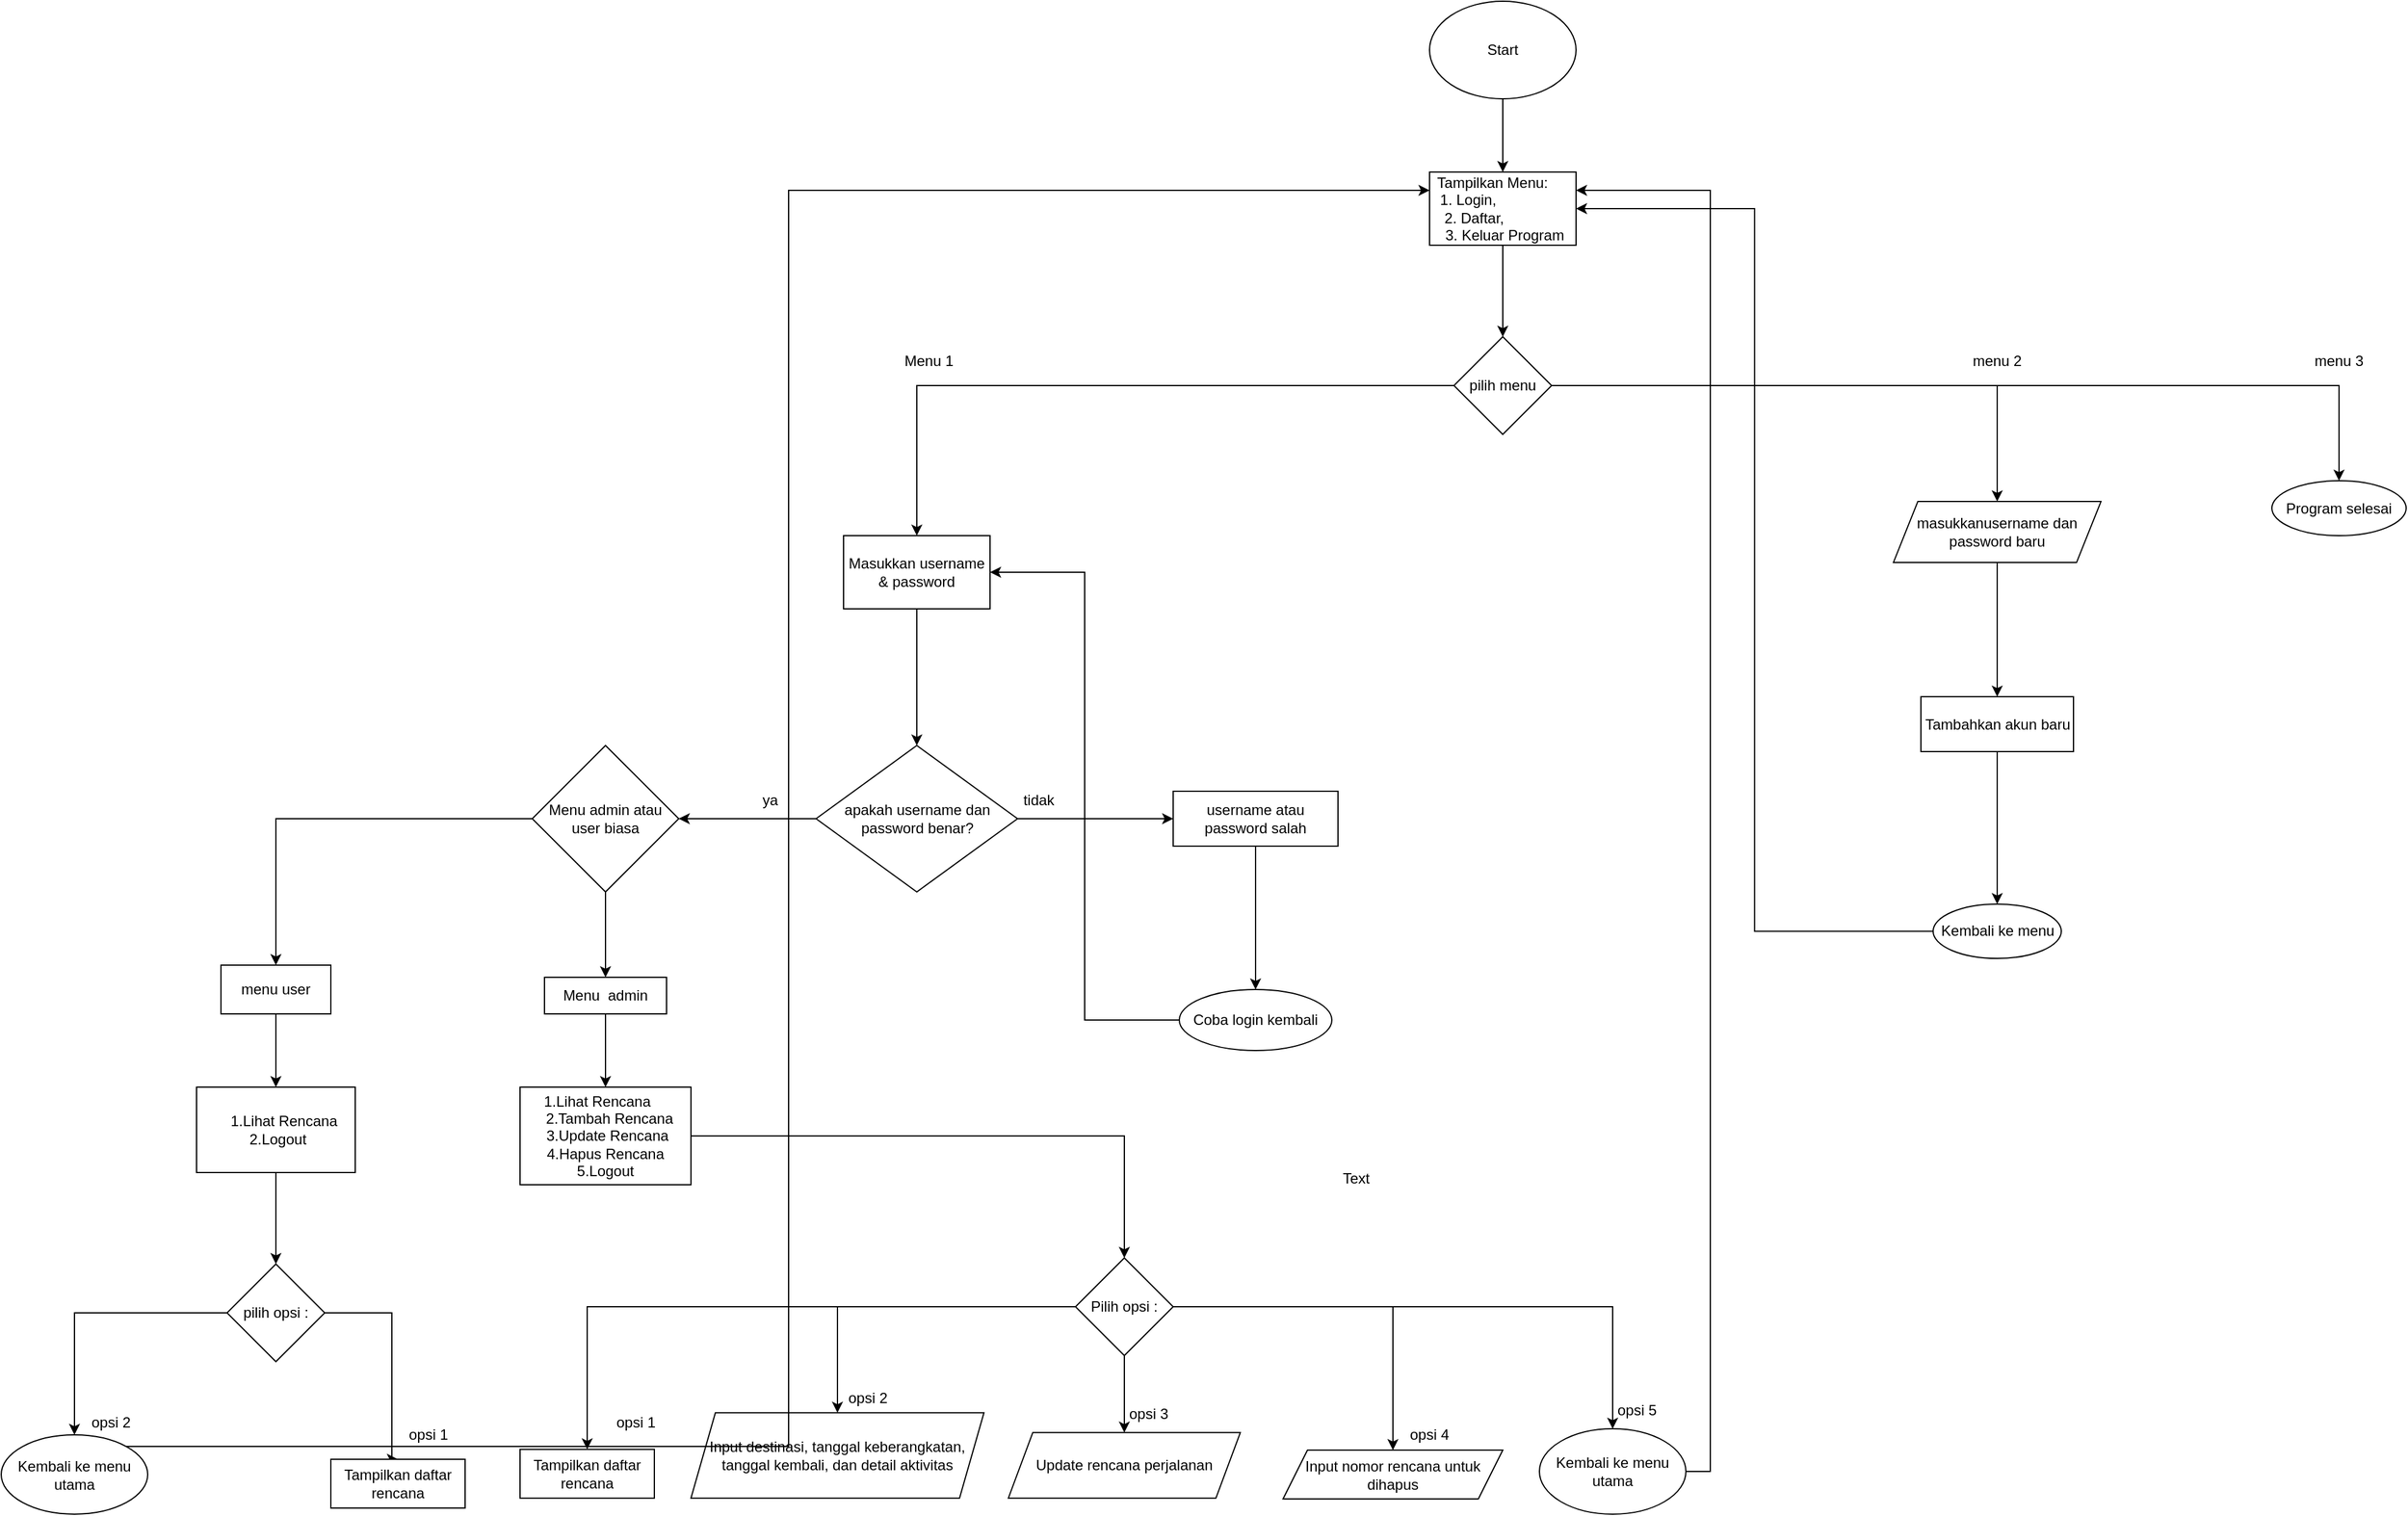 <mxfile version="24.7.17">
  <diagram name="Page-1" id="IYykgGr9SaHLn3VuO_ow">
    <mxGraphModel dx="1720" dy="1533" grid="1" gridSize="10" guides="1" tooltips="1" connect="1" arrows="1" fold="1" page="0" pageScale="1" pageWidth="850" pageHeight="1100" math="0" shadow="0">
      <root>
        <mxCell id="0" />
        <mxCell id="1" parent="0" />
        <mxCell id="zGrwoCRxle4DZqF5bbJZ-7" value="" style="edgeStyle=orthogonalEdgeStyle;rounded=0;orthogonalLoop=1;jettySize=auto;html=1;" parent="1" source="zGrwoCRxle4DZqF5bbJZ-2" target="zGrwoCRxle4DZqF5bbJZ-4" edge="1">
          <mxGeometry relative="1" as="geometry" />
        </mxCell>
        <mxCell id="zGrwoCRxle4DZqF5bbJZ-2" value="Start" style="ellipse;whiteSpace=wrap;html=1;" parent="1" vertex="1">
          <mxGeometry x="760" y="30" width="120" height="80" as="geometry" />
        </mxCell>
        <mxCell id="zGrwoCRxle4DZqF5bbJZ-66" style="edgeStyle=orthogonalEdgeStyle;rounded=0;orthogonalLoop=1;jettySize=auto;html=1;exitX=0.5;exitY=1;exitDx=0;exitDy=0;entryX=0.5;entryY=0;entryDx=0;entryDy=0;" parent="1" source="zGrwoCRxle4DZqF5bbJZ-4" target="zGrwoCRxle4DZqF5bbJZ-10" edge="1">
          <mxGeometry relative="1" as="geometry" />
        </mxCell>
        <mxCell id="zGrwoCRxle4DZqF5bbJZ-4" value="Tampilkan Menu:&amp;nbsp; &amp;nbsp; &amp;nbsp; 1. Login,&amp;nbsp; &amp;nbsp; &amp;nbsp; &amp;nbsp; &amp;nbsp; &amp;nbsp; &amp;nbsp; &amp;nbsp; &amp;nbsp; &amp;nbsp;2. Daftar,&amp;nbsp; &amp;nbsp; &amp;nbsp; &amp;nbsp; &amp;nbsp; &amp;nbsp; &amp;nbsp; &amp;nbsp; &amp;nbsp;3. Keluar Program" style="rounded=0;whiteSpace=wrap;html=1;" parent="1" vertex="1">
          <mxGeometry x="760" y="170" width="120" height="60" as="geometry" />
        </mxCell>
        <mxCell id="zGrwoCRxle4DZqF5bbJZ-71" value="" style="edgeStyle=orthogonalEdgeStyle;rounded=0;orthogonalLoop=1;jettySize=auto;html=1;" parent="1" source="zGrwoCRxle4DZqF5bbJZ-10" target="zGrwoCRxle4DZqF5bbJZ-70" edge="1">
          <mxGeometry relative="1" as="geometry" />
        </mxCell>
        <mxCell id="zGrwoCRxle4DZqF5bbJZ-83" style="edgeStyle=orthogonalEdgeStyle;rounded=0;orthogonalLoop=1;jettySize=auto;html=1;exitX=1;exitY=0.5;exitDx=0;exitDy=0;entryX=0.5;entryY=0;entryDx=0;entryDy=0;" parent="1" source="zGrwoCRxle4DZqF5bbJZ-10" target="zGrwoCRxle4DZqF5bbJZ-80" edge="1">
          <mxGeometry relative="1" as="geometry" />
        </mxCell>
        <mxCell id="zGrwoCRxle4DZqF5bbJZ-10" value="pilih menu" style="rhombus;whiteSpace=wrap;html=1;rounded=0;" parent="1" vertex="1">
          <mxGeometry x="780" y="305" width="80" height="80" as="geometry" />
        </mxCell>
        <mxCell id="zGrwoCRxle4DZqF5bbJZ-17" value="" style="edgeStyle=orthogonalEdgeStyle;rounded=0;orthogonalLoop=1;jettySize=auto;html=1;" parent="1" source="zGrwoCRxle4DZqF5bbJZ-14" target="zGrwoCRxle4DZqF5bbJZ-16" edge="1">
          <mxGeometry relative="1" as="geometry" />
        </mxCell>
        <mxCell id="zGrwoCRxle4DZqF5bbJZ-14" value="Menu&amp;nbsp; admin" style="whiteSpace=wrap;html=1;rounded=0;" parent="1" vertex="1">
          <mxGeometry x="35" y="830" width="100" height="30" as="geometry" />
        </mxCell>
        <mxCell id="zGrwoCRxle4DZqF5bbJZ-21" value="" style="edgeStyle=orthogonalEdgeStyle;rounded=0;orthogonalLoop=1;jettySize=auto;html=1;" parent="1" source="zGrwoCRxle4DZqF5bbJZ-16" target="zGrwoCRxle4DZqF5bbJZ-20" edge="1">
          <mxGeometry relative="1" as="geometry" />
        </mxCell>
        <mxCell id="zGrwoCRxle4DZqF5bbJZ-16" value="&amp;nbsp; &amp;nbsp; &amp;nbsp;1.Lihat Rencana&amp;nbsp; &amp;nbsp; &amp;nbsp; &amp;nbsp; &amp;nbsp; &amp;nbsp; 2.Tambah Rencana&lt;div&gt;&amp;nbsp;3.Update Rencana&lt;div&gt;4.Hapus Rencana&lt;div&gt;5.Logout&lt;/div&gt;&lt;/div&gt;&lt;/div&gt;" style="whiteSpace=wrap;html=1;rounded=0;" parent="1" vertex="1">
          <mxGeometry x="15" y="920" width="140" height="80" as="geometry" />
        </mxCell>
        <mxCell id="zGrwoCRxle4DZqF5bbJZ-23" value="" style="edgeStyle=orthogonalEdgeStyle;rounded=0;orthogonalLoop=1;jettySize=auto;html=1;" parent="1" source="zGrwoCRxle4DZqF5bbJZ-20" target="zGrwoCRxle4DZqF5bbJZ-22" edge="1">
          <mxGeometry relative="1" as="geometry" />
        </mxCell>
        <mxCell id="zGrwoCRxle4DZqF5bbJZ-27" value="" style="edgeStyle=orthogonalEdgeStyle;rounded=0;orthogonalLoop=1;jettySize=auto;html=1;" parent="1" source="zGrwoCRxle4DZqF5bbJZ-20" target="zGrwoCRxle4DZqF5bbJZ-26" edge="1">
          <mxGeometry relative="1" as="geometry" />
        </mxCell>
        <mxCell id="zGrwoCRxle4DZqF5bbJZ-32" style="edgeStyle=orthogonalEdgeStyle;rounded=0;orthogonalLoop=1;jettySize=auto;html=1;exitX=1;exitY=0.5;exitDx=0;exitDy=0;entryX=0.5;entryY=0;entryDx=0;entryDy=0;" parent="1" source="zGrwoCRxle4DZqF5bbJZ-20" target="zGrwoCRxle4DZqF5bbJZ-30" edge="1">
          <mxGeometry relative="1" as="geometry" />
        </mxCell>
        <mxCell id="zGrwoCRxle4DZqF5bbJZ-48" style="edgeStyle=orthogonalEdgeStyle;rounded=0;orthogonalLoop=1;jettySize=auto;html=1;exitX=1;exitY=0.5;exitDx=0;exitDy=0;entryX=0.5;entryY=0;entryDx=0;entryDy=0;" parent="1" source="zGrwoCRxle4DZqF5bbJZ-20" target="zGrwoCRxle4DZqF5bbJZ-35" edge="1">
          <mxGeometry relative="1" as="geometry" />
        </mxCell>
        <mxCell id="gbRhwFINPfuc-03X5sIJ-3" style="edgeStyle=orthogonalEdgeStyle;rounded=0;orthogonalLoop=1;jettySize=auto;html=1;exitX=0.5;exitY=1;exitDx=0;exitDy=0;" parent="1" source="zGrwoCRxle4DZqF5bbJZ-20" target="zGrwoCRxle4DZqF5bbJZ-28" edge="1">
          <mxGeometry relative="1" as="geometry" />
        </mxCell>
        <mxCell id="zGrwoCRxle4DZqF5bbJZ-20" value="Pilih opsi :" style="rhombus;whiteSpace=wrap;html=1;rounded=0;" parent="1" vertex="1">
          <mxGeometry x="470" y="1060" width="80" height="80" as="geometry" />
        </mxCell>
        <mxCell id="zGrwoCRxle4DZqF5bbJZ-22" value="Tampilkan daftar rencana" style="rounded=0;whiteSpace=wrap;html=1;" parent="1" vertex="1">
          <mxGeometry x="15" y="1216.88" width="110" height="40" as="geometry" />
        </mxCell>
        <mxCell id="zGrwoCRxle4DZqF5bbJZ-26" value="Input destinasi, tanggal keberangkatan, tanggal kembali, dan detail aktivitas" style="shape=parallelogram;perimeter=parallelogramPerimeter;whiteSpace=wrap;html=1;fixedSize=1;rounded=0;" parent="1" vertex="1">
          <mxGeometry x="155" y="1186.88" width="240" height="70" as="geometry" />
        </mxCell>
        <mxCell id="zGrwoCRxle4DZqF5bbJZ-28" value="Update rencana perjalanan" style="shape=parallelogram;perimeter=parallelogramPerimeter;whiteSpace=wrap;html=1;fixedSize=1;rounded=0;" parent="1" vertex="1">
          <mxGeometry x="415" y="1203.13" width="190" height="53.75" as="geometry" />
        </mxCell>
        <mxCell id="zGrwoCRxle4DZqF5bbJZ-30" value="Input nomor rencana untuk dihapus" style="shape=parallelogram;perimeter=parallelogramPerimeter;whiteSpace=wrap;html=1;fixedSize=1;rounded=0;" parent="1" vertex="1">
          <mxGeometry x="640" y="1217.5" width="180" height="40" as="geometry" />
        </mxCell>
        <mxCell id="zGrwoCRxle4DZqF5bbJZ-49" style="edgeStyle=orthogonalEdgeStyle;rounded=0;orthogonalLoop=1;jettySize=auto;html=1;exitX=1;exitY=0.5;exitDx=0;exitDy=0;entryX=1;entryY=0.25;entryDx=0;entryDy=0;" parent="1" source="zGrwoCRxle4DZqF5bbJZ-35" target="zGrwoCRxle4DZqF5bbJZ-4" edge="1">
          <mxGeometry relative="1" as="geometry" />
        </mxCell>
        <mxCell id="zGrwoCRxle4DZqF5bbJZ-35" value="Kembali ke menu utama" style="ellipse;whiteSpace=wrap;html=1;" parent="1" vertex="1">
          <mxGeometry x="850" y="1200" width="120" height="70" as="geometry" />
        </mxCell>
        <mxCell id="zGrwoCRxle4DZqF5bbJZ-38" value="" style="edgeStyle=orthogonalEdgeStyle;rounded=0;orthogonalLoop=1;jettySize=auto;html=1;" parent="1" source="zGrwoCRxle4DZqF5bbJZ-10" target="zGrwoCRxle4DZqF5bbJZ-37" edge="1">
          <mxGeometry relative="1" as="geometry">
            <mxPoint x="385" y="430" as="sourcePoint" />
            <mxPoint x="320" y="500" as="targetPoint" />
          </mxGeometry>
        </mxCell>
        <mxCell id="zGrwoCRxle4DZqF5bbJZ-43" style="edgeStyle=orthogonalEdgeStyle;rounded=0;orthogonalLoop=1;jettySize=auto;html=1;exitX=0.5;exitY=1;exitDx=0;exitDy=0;entryX=0.5;entryY=0;entryDx=0;entryDy=0;" parent="1" source="zGrwoCRxle4DZqF5bbJZ-37" target="zGrwoCRxle4DZqF5bbJZ-42" edge="1">
          <mxGeometry relative="1" as="geometry" />
        </mxCell>
        <mxCell id="zGrwoCRxle4DZqF5bbJZ-37" value="Masukkan username &amp;amp; password" style="rounded=0;whiteSpace=wrap;html=1;" parent="1" vertex="1">
          <mxGeometry x="280" y="468" width="120" height="60" as="geometry" />
        </mxCell>
        <mxCell id="zGrwoCRxle4DZqF5bbJZ-51" value="" style="edgeStyle=orthogonalEdgeStyle;rounded=0;orthogonalLoop=1;jettySize=auto;html=1;" parent="1" source="zGrwoCRxle4DZqF5bbJZ-42" target="zGrwoCRxle4DZqF5bbJZ-50" edge="1">
          <mxGeometry relative="1" as="geometry" />
        </mxCell>
        <mxCell id="zGrwoCRxle4DZqF5bbJZ-82" style="edgeStyle=orthogonalEdgeStyle;rounded=0;orthogonalLoop=1;jettySize=auto;html=1;entryX=1;entryY=0.5;entryDx=0;entryDy=0;" parent="1" source="zGrwoCRxle4DZqF5bbJZ-42" target="zGrwoCRxle4DZqF5bbJZ-81" edge="1">
          <mxGeometry relative="1" as="geometry" />
        </mxCell>
        <mxCell id="zGrwoCRxle4DZqF5bbJZ-42" value="apakah username dan password benar?" style="rhombus;whiteSpace=wrap;html=1;" parent="1" vertex="1">
          <mxGeometry x="257.5" y="640" width="165" height="120" as="geometry" />
        </mxCell>
        <mxCell id="zGrwoCRxle4DZqF5bbJZ-53" style="edgeStyle=orthogonalEdgeStyle;rounded=0;orthogonalLoop=1;jettySize=auto;html=1;exitX=0.5;exitY=1;exitDx=0;exitDy=0;entryX=0.5;entryY=0;entryDx=0;entryDy=0;" parent="1" source="zGrwoCRxle4DZqF5bbJZ-50" target="zGrwoCRxle4DZqF5bbJZ-52" edge="1">
          <mxGeometry relative="1" as="geometry" />
        </mxCell>
        <mxCell id="zGrwoCRxle4DZqF5bbJZ-50" value="username atau password salah" style="whiteSpace=wrap;html=1;" parent="1" vertex="1">
          <mxGeometry x="550" y="677.5" width="135" height="45" as="geometry" />
        </mxCell>
        <mxCell id="zGrwoCRxle4DZqF5bbJZ-65" style="edgeStyle=orthogonalEdgeStyle;rounded=0;orthogonalLoop=1;jettySize=auto;html=1;entryX=1;entryY=0.5;entryDx=0;entryDy=0;" parent="1" source="zGrwoCRxle4DZqF5bbJZ-52" target="zGrwoCRxle4DZqF5bbJZ-37" edge="1">
          <mxGeometry relative="1" as="geometry" />
        </mxCell>
        <mxCell id="zGrwoCRxle4DZqF5bbJZ-52" value="Coba login kembali" style="ellipse;whiteSpace=wrap;html=1;" parent="1" vertex="1">
          <mxGeometry x="555" y="840" width="125" height="50" as="geometry" />
        </mxCell>
        <mxCell id="zGrwoCRxle4DZqF5bbJZ-74" value="" style="edgeStyle=orthogonalEdgeStyle;rounded=0;orthogonalLoop=1;jettySize=auto;html=1;" parent="1" source="zGrwoCRxle4DZqF5bbJZ-70" target="zGrwoCRxle4DZqF5bbJZ-73" edge="1">
          <mxGeometry relative="1" as="geometry" />
        </mxCell>
        <mxCell id="zGrwoCRxle4DZqF5bbJZ-70" value="&lt;br&gt;masukkanusername dan password baru&lt;div&gt;&lt;br/&gt;&lt;/div&gt;" style="shape=parallelogram;perimeter=parallelogramPerimeter;whiteSpace=wrap;html=1;fixedSize=1;rounded=0;" parent="1" vertex="1">
          <mxGeometry x="1140" y="440" width="170" height="50" as="geometry" />
        </mxCell>
        <mxCell id="zGrwoCRxle4DZqF5bbJZ-76" value="" style="edgeStyle=orthogonalEdgeStyle;rounded=0;orthogonalLoop=1;jettySize=auto;html=1;" parent="1" source="zGrwoCRxle4DZqF5bbJZ-73" target="zGrwoCRxle4DZqF5bbJZ-75" edge="1">
          <mxGeometry relative="1" as="geometry" />
        </mxCell>
        <mxCell id="zGrwoCRxle4DZqF5bbJZ-73" value="Tambahkan akun baru" style="whiteSpace=wrap;html=1;rounded=0;" parent="1" vertex="1">
          <mxGeometry x="1162.5" y="600" width="125" height="45" as="geometry" />
        </mxCell>
        <mxCell id="zGrwoCRxle4DZqF5bbJZ-77" style="edgeStyle=orthogonalEdgeStyle;rounded=0;orthogonalLoop=1;jettySize=auto;html=1;entryX=1;entryY=0.5;entryDx=0;entryDy=0;" parent="1" source="zGrwoCRxle4DZqF5bbJZ-75" target="zGrwoCRxle4DZqF5bbJZ-4" edge="1">
          <mxGeometry relative="1" as="geometry" />
        </mxCell>
        <mxCell id="zGrwoCRxle4DZqF5bbJZ-75" value="Kembali ke menu" style="ellipse;whiteSpace=wrap;html=1;rounded=0;" parent="1" vertex="1">
          <mxGeometry x="1172.5" y="770" width="105" height="44.5" as="geometry" />
        </mxCell>
        <mxCell id="zGrwoCRxle4DZqF5bbJZ-80" value="Program selesai" style="ellipse;whiteSpace=wrap;html=1;" parent="1" vertex="1">
          <mxGeometry x="1450" y="423" width="110" height="45" as="geometry" />
        </mxCell>
        <mxCell id="zGrwoCRxle4DZqF5bbJZ-91" style="edgeStyle=orthogonalEdgeStyle;rounded=0;orthogonalLoop=1;jettySize=auto;html=1;exitX=0.5;exitY=1;exitDx=0;exitDy=0;entryX=0.5;entryY=0;entryDx=0;entryDy=0;" parent="1" source="zGrwoCRxle4DZqF5bbJZ-81" target="zGrwoCRxle4DZqF5bbJZ-14" edge="1">
          <mxGeometry relative="1" as="geometry" />
        </mxCell>
        <mxCell id="DEcGFdTOGaDSYzE_91Cz-4" style="edgeStyle=orthogonalEdgeStyle;rounded=0;orthogonalLoop=1;jettySize=auto;html=1;exitX=0;exitY=0.5;exitDx=0;exitDy=0;" parent="1" source="zGrwoCRxle4DZqF5bbJZ-81" target="DEcGFdTOGaDSYzE_91Cz-5" edge="1">
          <mxGeometry relative="1" as="geometry">
            <mxPoint x="-130" y="830" as="targetPoint" />
          </mxGeometry>
        </mxCell>
        <mxCell id="zGrwoCRxle4DZqF5bbJZ-81" value="Menu admin atau user biasa" style="rhombus;whiteSpace=wrap;html=1;" parent="1" vertex="1">
          <mxGeometry x="25" y="640" width="120" height="120" as="geometry" />
        </mxCell>
        <mxCell id="zGrwoCRxle4DZqF5bbJZ-93" value="Menu 1" style="text;html=1;align=center;verticalAlign=middle;whiteSpace=wrap;rounded=0;" parent="1" vertex="1">
          <mxGeometry x="320" y="310" width="60" height="30" as="geometry" />
        </mxCell>
        <mxCell id="zGrwoCRxle4DZqF5bbJZ-94" value="menu 2" style="text;html=1;align=center;verticalAlign=middle;whiteSpace=wrap;rounded=0;" parent="1" vertex="1">
          <mxGeometry x="1195" y="310" width="60" height="30" as="geometry" />
        </mxCell>
        <mxCell id="zGrwoCRxle4DZqF5bbJZ-95" value="menu 3" style="text;html=1;align=center;verticalAlign=middle;whiteSpace=wrap;rounded=0;" parent="1" vertex="1">
          <mxGeometry x="1475" y="310" width="60" height="30" as="geometry" />
        </mxCell>
        <mxCell id="zGrwoCRxle4DZqF5bbJZ-96" value="ya" style="text;html=1;align=center;verticalAlign=middle;whiteSpace=wrap;rounded=0;" parent="1" vertex="1">
          <mxGeometry x="190" y="670" width="60" height="30" as="geometry" />
        </mxCell>
        <mxCell id="zGrwoCRxle4DZqF5bbJZ-97" value="tidak" style="text;html=1;align=center;verticalAlign=middle;whiteSpace=wrap;rounded=0;" parent="1" vertex="1">
          <mxGeometry x="410" y="670" width="60" height="30" as="geometry" />
        </mxCell>
        <mxCell id="gbRhwFINPfuc-03X5sIJ-1" value="opsi 1" style="text;html=1;align=center;verticalAlign=middle;whiteSpace=wrap;rounded=0;" parent="1" vertex="1">
          <mxGeometry x="80" y="1180" width="60" height="30" as="geometry" />
        </mxCell>
        <mxCell id="gbRhwFINPfuc-03X5sIJ-2" value="Text" style="text;html=1;align=center;verticalAlign=middle;whiteSpace=wrap;rounded=0;" parent="1" vertex="1">
          <mxGeometry x="670" y="980" width="60" height="30" as="geometry" />
        </mxCell>
        <mxCell id="gbRhwFINPfuc-03X5sIJ-4" value="opsi 2" style="text;html=1;align=center;verticalAlign=middle;whiteSpace=wrap;rounded=0;" parent="1" vertex="1">
          <mxGeometry x="270" y="1160" width="60" height="30" as="geometry" />
        </mxCell>
        <mxCell id="gbRhwFINPfuc-03X5sIJ-5" value="opsi 3" style="text;html=1;align=center;verticalAlign=middle;whiteSpace=wrap;rounded=0;" parent="1" vertex="1">
          <mxGeometry x="500" y="1173.13" width="60" height="30" as="geometry" />
        </mxCell>
        <mxCell id="gbRhwFINPfuc-03X5sIJ-6" value="opsi 4" style="text;html=1;align=center;verticalAlign=middle;whiteSpace=wrap;rounded=0;" parent="1" vertex="1">
          <mxGeometry x="730" y="1190" width="60" height="30" as="geometry" />
        </mxCell>
        <mxCell id="gbRhwFINPfuc-03X5sIJ-7" value="opsi 5" style="text;html=1;align=center;verticalAlign=middle;whiteSpace=wrap;rounded=0;" parent="1" vertex="1">
          <mxGeometry x="900" y="1170" width="60" height="30" as="geometry" />
        </mxCell>
        <mxCell id="DEcGFdTOGaDSYzE_91Cz-11" style="edgeStyle=orthogonalEdgeStyle;rounded=0;orthogonalLoop=1;jettySize=auto;html=1;entryX=0.5;entryY=0;entryDx=0;entryDy=0;" parent="1" source="DEcGFdTOGaDSYzE_91Cz-5" target="DEcGFdTOGaDSYzE_91Cz-7" edge="1">
          <mxGeometry relative="1" as="geometry" />
        </mxCell>
        <mxCell id="DEcGFdTOGaDSYzE_91Cz-5" value="menu user" style="rounded=0;whiteSpace=wrap;html=1;" parent="1" vertex="1">
          <mxGeometry x="-230" y="820" width="90" height="40" as="geometry" />
        </mxCell>
        <mxCell id="DEcGFdTOGaDSYzE_91Cz-13" value="" style="edgeStyle=orthogonalEdgeStyle;rounded=0;orthogonalLoop=1;jettySize=auto;html=1;" parent="1" source="DEcGFdTOGaDSYzE_91Cz-7" target="DEcGFdTOGaDSYzE_91Cz-12" edge="1">
          <mxGeometry relative="1" as="geometry" />
        </mxCell>
        <mxCell id="DEcGFdTOGaDSYzE_91Cz-7" value="&amp;nbsp; &amp;nbsp; &amp;nbsp;1.Lihat Rencana&amp;nbsp; &amp;nbsp;&lt;span style=&quot;background-color: initial;&quot;&gt;2.Logout&lt;/span&gt;" style="whiteSpace=wrap;html=1;rounded=0;" parent="1" vertex="1">
          <mxGeometry x="-250" y="920" width="130" height="70" as="geometry" />
        </mxCell>
        <mxCell id="DEcGFdTOGaDSYzE_91Cz-15" value="" style="edgeStyle=orthogonalEdgeStyle;rounded=0;orthogonalLoop=1;jettySize=auto;html=1;" parent="1" source="DEcGFdTOGaDSYzE_91Cz-12" target="DEcGFdTOGaDSYzE_91Cz-14" edge="1">
          <mxGeometry relative="1" as="geometry" />
        </mxCell>
        <mxCell id="DEcGFdTOGaDSYzE_91Cz-18" style="edgeStyle=orthogonalEdgeStyle;rounded=0;orthogonalLoop=1;jettySize=auto;html=1;exitX=0;exitY=0.5;exitDx=0;exitDy=0;entryX=0.5;entryY=0;entryDx=0;entryDy=0;" parent="1" source="DEcGFdTOGaDSYzE_91Cz-12" target="DEcGFdTOGaDSYzE_91Cz-17" edge="1">
          <mxGeometry relative="1" as="geometry">
            <Array as="points">
              <mxPoint x="-90" y="1105" />
            </Array>
          </mxGeometry>
        </mxCell>
        <mxCell id="DEcGFdTOGaDSYzE_91Cz-12" value="pilih opsi :" style="rhombus;whiteSpace=wrap;html=1;rounded=0;" parent="1" vertex="1">
          <mxGeometry x="-225" y="1065" width="80" height="80" as="geometry" />
        </mxCell>
        <mxCell id="50UBXJf6DVzOSJtiTHS5-6" style="edgeStyle=orthogonalEdgeStyle;rounded=0;orthogonalLoop=1;jettySize=auto;html=1;exitX=0;exitY=0;exitDx=0;exitDy=0;entryX=0;entryY=0.25;entryDx=0;entryDy=0;" edge="1" parent="1" source="DEcGFdTOGaDSYzE_91Cz-14" target="zGrwoCRxle4DZqF5bbJZ-4">
          <mxGeometry relative="1" as="geometry" />
        </mxCell>
        <mxCell id="DEcGFdTOGaDSYzE_91Cz-14" value="Kembali ke menu utama" style="ellipse;whiteSpace=wrap;html=1;rounded=0;" parent="1" vertex="1">
          <mxGeometry x="-410" y="1205" width="120" height="65" as="geometry" />
        </mxCell>
        <mxCell id="DEcGFdTOGaDSYzE_91Cz-17" value="Tampilkan daftar rencana" style="rounded=0;whiteSpace=wrap;html=1;" parent="1" vertex="1">
          <mxGeometry x="-140" y="1225" width="110" height="40" as="geometry" />
        </mxCell>
        <mxCell id="DEcGFdTOGaDSYzE_91Cz-19" value="opsi 1" style="text;html=1;align=center;verticalAlign=middle;whiteSpace=wrap;rounded=0;" parent="1" vertex="1">
          <mxGeometry x="-90" y="1190" width="60" height="30" as="geometry" />
        </mxCell>
        <mxCell id="DEcGFdTOGaDSYzE_91Cz-20" value="opsi 2" style="text;html=1;align=center;verticalAlign=middle;whiteSpace=wrap;rounded=0;" parent="1" vertex="1">
          <mxGeometry x="-350" y="1180" width="60" height="30" as="geometry" />
        </mxCell>
      </root>
    </mxGraphModel>
  </diagram>
</mxfile>
